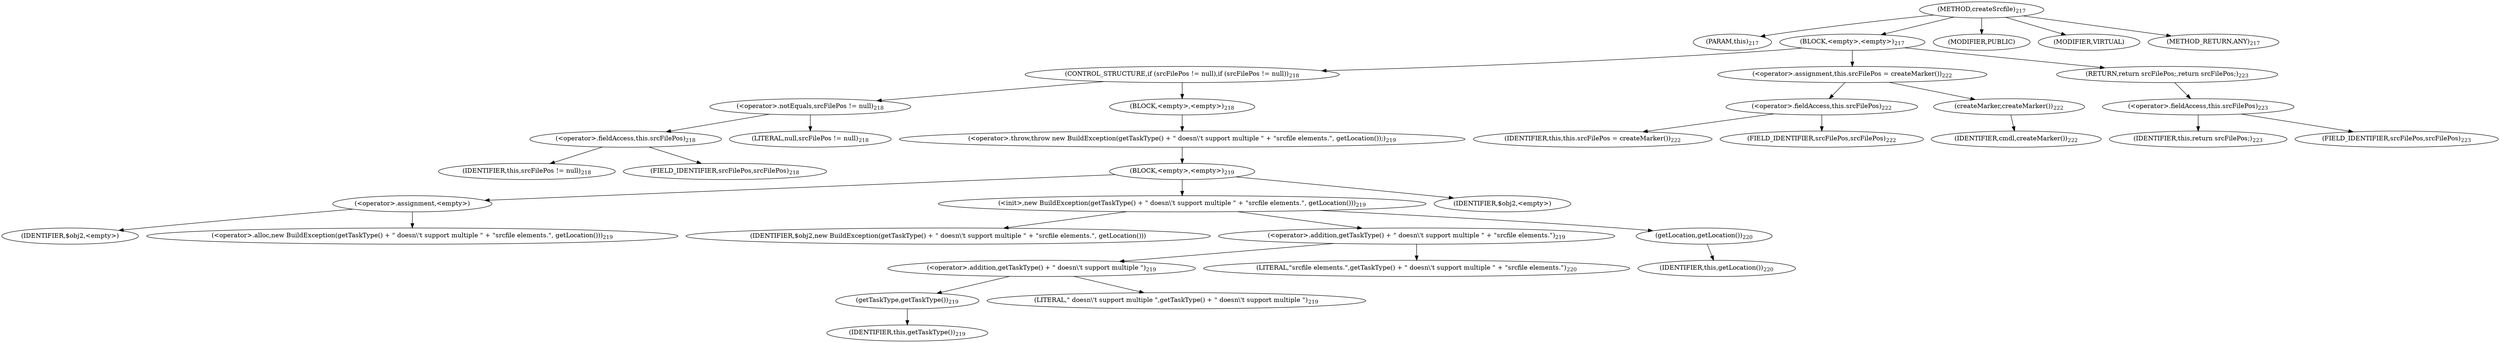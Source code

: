 digraph "createSrcfile" {  
"273" [label = <(METHOD,createSrcfile)<SUB>217</SUB>> ]
"14" [label = <(PARAM,this)<SUB>217</SUB>> ]
"274" [label = <(BLOCK,&lt;empty&gt;,&lt;empty&gt;)<SUB>217</SUB>> ]
"275" [label = <(CONTROL_STRUCTURE,if (srcFilePos != null),if (srcFilePos != null))<SUB>218</SUB>> ]
"276" [label = <(&lt;operator&gt;.notEquals,srcFilePos != null)<SUB>218</SUB>> ]
"277" [label = <(&lt;operator&gt;.fieldAccess,this.srcFilePos)<SUB>218</SUB>> ]
"278" [label = <(IDENTIFIER,this,srcFilePos != null)<SUB>218</SUB>> ]
"279" [label = <(FIELD_IDENTIFIER,srcFilePos,srcFilePos)<SUB>218</SUB>> ]
"280" [label = <(LITERAL,null,srcFilePos != null)<SUB>218</SUB>> ]
"281" [label = <(BLOCK,&lt;empty&gt;,&lt;empty&gt;)<SUB>218</SUB>> ]
"282" [label = <(&lt;operator&gt;.throw,throw new BuildException(getTaskType() + &quot; doesn\'t support multiple &quot; + &quot;srcfile elements.&quot;, getLocation());)<SUB>219</SUB>> ]
"283" [label = <(BLOCK,&lt;empty&gt;,&lt;empty&gt;)<SUB>219</SUB>> ]
"284" [label = <(&lt;operator&gt;.assignment,&lt;empty&gt;)> ]
"285" [label = <(IDENTIFIER,$obj2,&lt;empty&gt;)> ]
"286" [label = <(&lt;operator&gt;.alloc,new BuildException(getTaskType() + &quot; doesn\'t support multiple &quot; + &quot;srcfile elements.&quot;, getLocation()))<SUB>219</SUB>> ]
"287" [label = <(&lt;init&gt;,new BuildException(getTaskType() + &quot; doesn\'t support multiple &quot; + &quot;srcfile elements.&quot;, getLocation()))<SUB>219</SUB>> ]
"288" [label = <(IDENTIFIER,$obj2,new BuildException(getTaskType() + &quot; doesn\'t support multiple &quot; + &quot;srcfile elements.&quot;, getLocation()))> ]
"289" [label = <(&lt;operator&gt;.addition,getTaskType() + &quot; doesn\'t support multiple &quot; + &quot;srcfile elements.&quot;)<SUB>219</SUB>> ]
"290" [label = <(&lt;operator&gt;.addition,getTaskType() + &quot; doesn\'t support multiple &quot;)<SUB>219</SUB>> ]
"291" [label = <(getTaskType,getTaskType())<SUB>219</SUB>> ]
"13" [label = <(IDENTIFIER,this,getTaskType())<SUB>219</SUB>> ]
"292" [label = <(LITERAL,&quot; doesn\'t support multiple &quot;,getTaskType() + &quot; doesn\'t support multiple &quot;)<SUB>219</SUB>> ]
"293" [label = <(LITERAL,&quot;srcfile elements.&quot;,getTaskType() + &quot; doesn\'t support multiple &quot; + &quot;srcfile elements.&quot;)<SUB>220</SUB>> ]
"294" [label = <(getLocation,getLocation())<SUB>220</SUB>> ]
"15" [label = <(IDENTIFIER,this,getLocation())<SUB>220</SUB>> ]
"295" [label = <(IDENTIFIER,$obj2,&lt;empty&gt;)> ]
"296" [label = <(&lt;operator&gt;.assignment,this.srcFilePos = createMarker())<SUB>222</SUB>> ]
"297" [label = <(&lt;operator&gt;.fieldAccess,this.srcFilePos)<SUB>222</SUB>> ]
"298" [label = <(IDENTIFIER,this,this.srcFilePos = createMarker())<SUB>222</SUB>> ]
"299" [label = <(FIELD_IDENTIFIER,srcFilePos,srcFilePos)<SUB>222</SUB>> ]
"300" [label = <(createMarker,createMarker())<SUB>222</SUB>> ]
"301" [label = <(IDENTIFIER,cmdl,createMarker())<SUB>222</SUB>> ]
"302" [label = <(RETURN,return srcFilePos;,return srcFilePos;)<SUB>223</SUB>> ]
"303" [label = <(&lt;operator&gt;.fieldAccess,this.srcFilePos)<SUB>223</SUB>> ]
"304" [label = <(IDENTIFIER,this,return srcFilePos;)<SUB>223</SUB>> ]
"305" [label = <(FIELD_IDENTIFIER,srcFilePos,srcFilePos)<SUB>223</SUB>> ]
"306" [label = <(MODIFIER,PUBLIC)> ]
"307" [label = <(MODIFIER,VIRTUAL)> ]
"308" [label = <(METHOD_RETURN,ANY)<SUB>217</SUB>> ]
  "273" -> "14" 
  "273" -> "274" 
  "273" -> "306" 
  "273" -> "307" 
  "273" -> "308" 
  "274" -> "275" 
  "274" -> "296" 
  "274" -> "302" 
  "275" -> "276" 
  "275" -> "281" 
  "276" -> "277" 
  "276" -> "280" 
  "277" -> "278" 
  "277" -> "279" 
  "281" -> "282" 
  "282" -> "283" 
  "283" -> "284" 
  "283" -> "287" 
  "283" -> "295" 
  "284" -> "285" 
  "284" -> "286" 
  "287" -> "288" 
  "287" -> "289" 
  "287" -> "294" 
  "289" -> "290" 
  "289" -> "293" 
  "290" -> "291" 
  "290" -> "292" 
  "291" -> "13" 
  "294" -> "15" 
  "296" -> "297" 
  "296" -> "300" 
  "297" -> "298" 
  "297" -> "299" 
  "300" -> "301" 
  "302" -> "303" 
  "303" -> "304" 
  "303" -> "305" 
}
